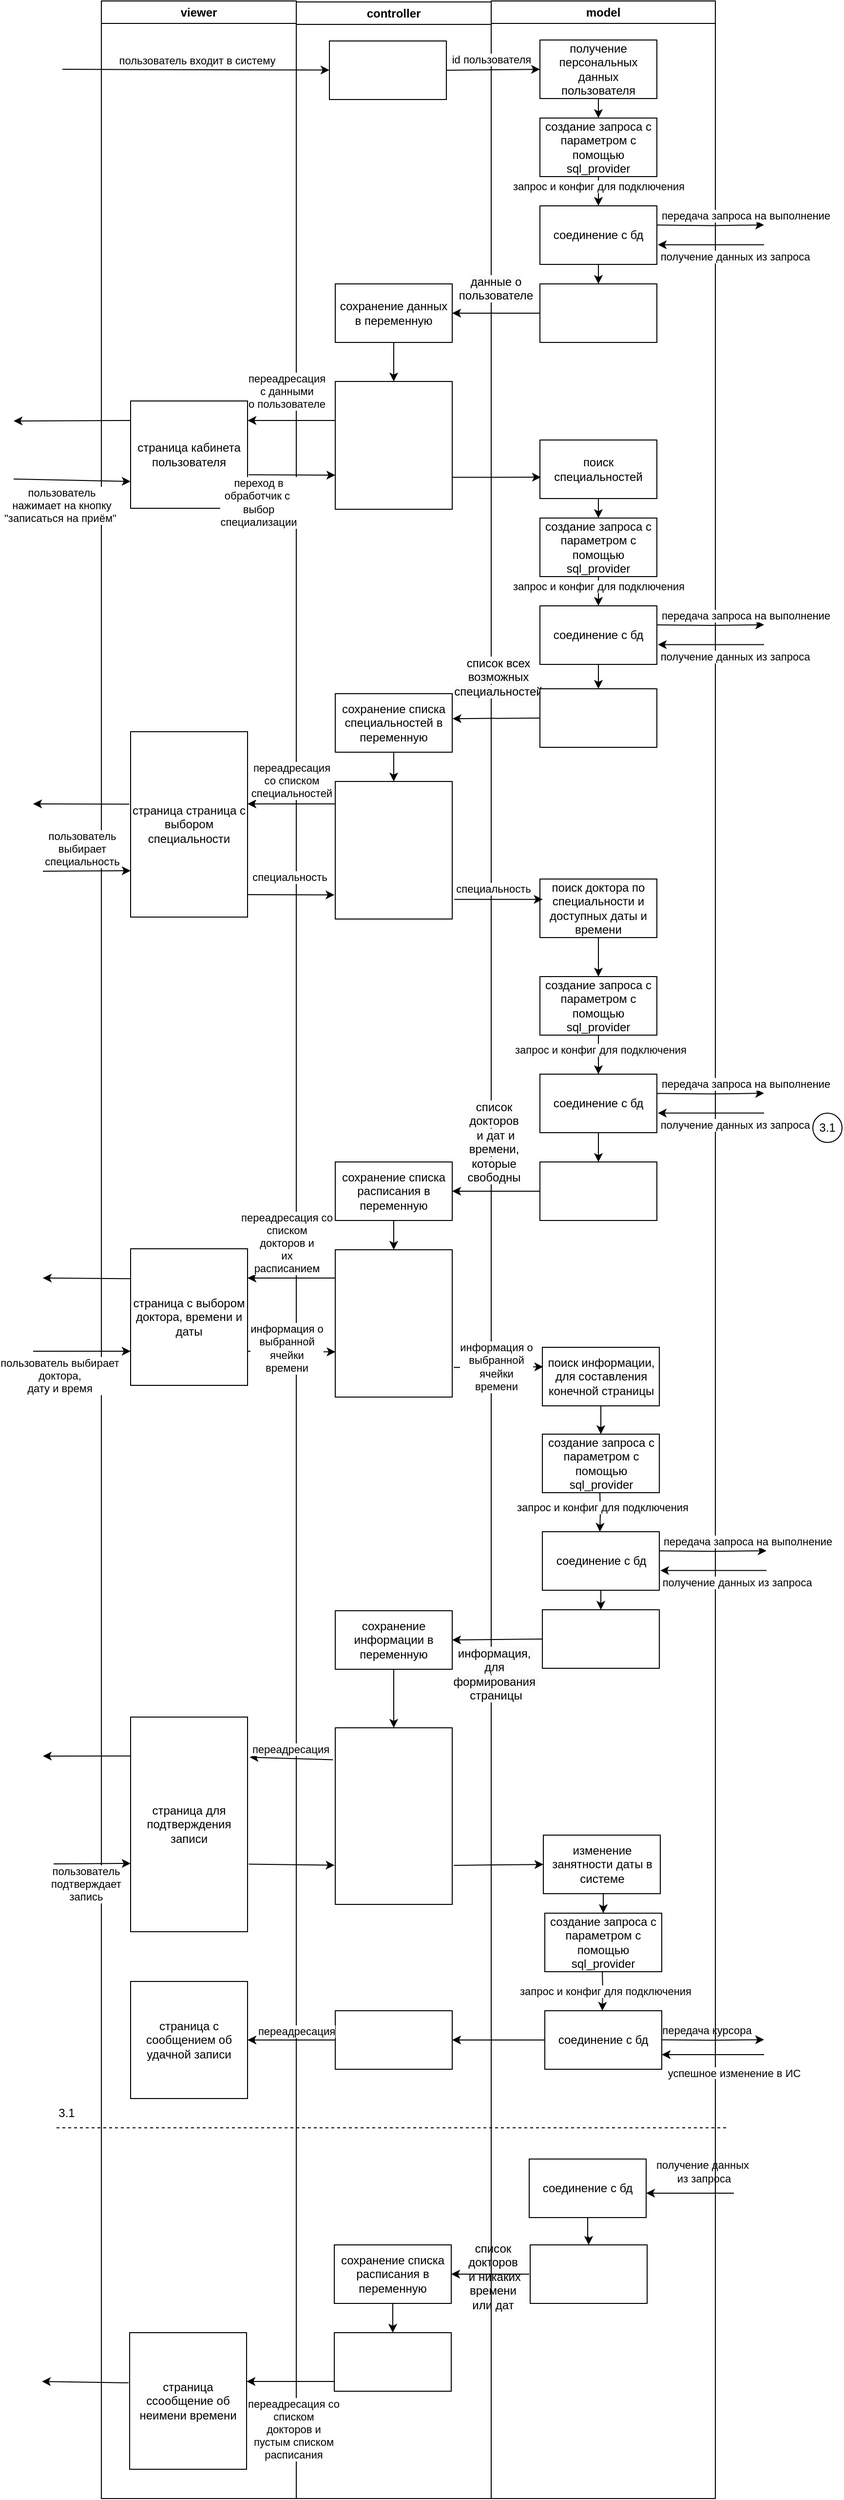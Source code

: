 <mxfile version="24.7.17">
  <diagram name="Страница — 1" id="RO7d_6ZZX7FF17mnKNHR">
    <mxGraphModel dx="2150" dy="1035" grid="1" gridSize="10" guides="1" tooltips="1" connect="1" arrows="1" fold="1" page="1" pageScale="1" pageWidth="827" pageHeight="1169" math="0" shadow="0">
      <root>
        <mxCell id="0" />
        <mxCell id="1" parent="0" />
        <mxCell id="v4R56gEZ0l0kGXcazd9q-1" value="viewer" style="swimlane;whiteSpace=wrap;html=1;" parent="1" vertex="1">
          <mxGeometry x="120" y="60" width="200" height="2560" as="geometry" />
        </mxCell>
        <mxCell id="AVVicG0hp_9892uMHadr-11" value="страница кабинета пользователя" style="rounded=0;whiteSpace=wrap;html=1;" parent="v4R56gEZ0l0kGXcazd9q-1" vertex="1">
          <mxGeometry x="30" y="410" width="120" height="110" as="geometry" />
        </mxCell>
        <mxCell id="AVVicG0hp_9892uMHadr-14" value="" style="endArrow=classic;html=1;rounded=0;exitX=0;exitY=0.25;exitDx=0;exitDy=0;" parent="v4R56gEZ0l0kGXcazd9q-1" edge="1">
          <mxGeometry width="50" height="50" relative="1" as="geometry">
            <mxPoint x="30" y="430" as="sourcePoint" />
            <mxPoint x="-90" y="430.5" as="targetPoint" />
          </mxGeometry>
        </mxCell>
        <mxCell id="AVVicG0hp_9892uMHadr-15" value="" style="endArrow=classic;html=1;rounded=0;entryX=0;entryY=0.75;entryDx=0;entryDy=0;" parent="v4R56gEZ0l0kGXcazd9q-1" target="AVVicG0hp_9892uMHadr-11" edge="1">
          <mxGeometry width="50" height="50" relative="1" as="geometry">
            <mxPoint x="-90" y="490" as="sourcePoint" />
            <mxPoint x="310" y="380" as="targetPoint" />
          </mxGeometry>
        </mxCell>
        <mxCell id="AVVicG0hp_9892uMHadr-16" value="пользователь &lt;br&gt;нажимает на кнопку &lt;br&gt;&quot;записаться на приём&quot;&amp;nbsp;" style="edgeLabel;html=1;align=center;verticalAlign=middle;resizable=0;points=[];" parent="AVVicG0hp_9892uMHadr-15" vertex="1" connectable="0">
          <mxGeometry x="0.222" y="-2" relative="1" as="geometry">
            <mxPoint x="-25" y="23" as="offset" />
          </mxGeometry>
        </mxCell>
        <mxCell id="j_ujcyk-bJkYESmtgM9s-55" value="страница с сообщением об удачной записи" style="whiteSpace=wrap;html=1;aspect=fixed;" parent="v4R56gEZ0l0kGXcazd9q-1" vertex="1">
          <mxGeometry x="30" y="2030" width="120" height="120" as="geometry" />
        </mxCell>
        <mxCell id="j_ujcyk-bJkYESmtgM9s-52" value="" style="endArrow=classic;html=1;rounded=0;entryX=1;entryY=0.75;entryDx=0;entryDy=0;" parent="v4R56gEZ0l0kGXcazd9q-1" target="j_ujcyk-bJkYESmtgM9s-45" edge="1">
          <mxGeometry width="50" height="50" relative="1" as="geometry">
            <mxPoint x="680" y="2105" as="sourcePoint" />
            <mxPoint x="369" y="2140" as="targetPoint" />
          </mxGeometry>
        </mxCell>
        <mxCell id="j_ujcyk-bJkYESmtgM9s-58" value="" style="endArrow=none;dashed=1;html=1;rounded=0;" parent="v4R56gEZ0l0kGXcazd9q-1" edge="1">
          <mxGeometry width="50" height="50" relative="1" as="geometry">
            <mxPoint x="-46" y="2180" as="sourcePoint" />
            <mxPoint x="644" y="2180" as="targetPoint" />
          </mxGeometry>
        </mxCell>
        <mxCell id="j_ujcyk-bJkYESmtgM9s-59" value="3.1" style="text;html=1;align=center;verticalAlign=middle;resizable=0;points=[];autosize=1;strokeColor=none;fillColor=none;" parent="v4R56gEZ0l0kGXcazd9q-1" vertex="1">
          <mxGeometry x="-56" y="2150" width="40" height="30" as="geometry" />
        </mxCell>
        <mxCell id="j_ujcyk-bJkYESmtgM9s-46" style="edgeStyle=orthogonalEdgeStyle;rounded=0;orthogonalLoop=1;jettySize=auto;html=1;exitX=1;exitY=0.5;exitDx=0;exitDy=0;" parent="v4R56gEZ0l0kGXcazd9q-1" edge="1">
          <mxGeometry relative="1" as="geometry">
            <mxPoint x="680" y="2089.655" as="targetPoint" />
            <mxPoint x="570" y="2089.75" as="sourcePoint" />
          </mxGeometry>
        </mxCell>
        <mxCell id="j_ujcyk-bJkYESmtgM9s-47" value="передача курсора" style="edgeLabel;html=1;align=center;verticalAlign=middle;resizable=0;points=[];" parent="j_ujcyk-bJkYESmtgM9s-46" vertex="1" connectable="0">
          <mxGeometry x="0.209" relative="1" as="geometry">
            <mxPoint x="-16" y="-10" as="offset" />
          </mxGeometry>
        </mxCell>
        <mxCell id="v4R56gEZ0l0kGXcazd9q-2" value="controller" style="swimlane;whiteSpace=wrap;html=1;" parent="1" vertex="1">
          <mxGeometry x="320" y="61" width="200" height="2559" as="geometry" />
        </mxCell>
        <mxCell id="j_ujcyk-bJkYESmtgM9s-3" value="сохранение данных в переменную" style="rounded=0;whiteSpace=wrap;html=1;" parent="v4R56gEZ0l0kGXcazd9q-2" vertex="1">
          <mxGeometry x="40" y="289" width="120" height="60" as="geometry" />
        </mxCell>
        <mxCell id="j_ujcyk-bJkYESmtgM9s-7" value="" style="rounded=0;whiteSpace=wrap;html=1;" parent="v4R56gEZ0l0kGXcazd9q-2" vertex="1">
          <mxGeometry x="40" y="389" width="120" height="131" as="geometry" />
        </mxCell>
        <mxCell id="j_ujcyk-bJkYESmtgM9s-8" value="" style="endArrow=classic;html=1;rounded=0;exitX=0.5;exitY=1;exitDx=0;exitDy=0;entryX=0.5;entryY=0;entryDx=0;entryDy=0;" parent="v4R56gEZ0l0kGXcazd9q-2" source="j_ujcyk-bJkYESmtgM9s-3" target="j_ujcyk-bJkYESmtgM9s-7" edge="1">
          <mxGeometry width="50" height="50" relative="1" as="geometry">
            <mxPoint x="60" y="390" as="sourcePoint" />
            <mxPoint x="110" y="340" as="targetPoint" />
          </mxGeometry>
        </mxCell>
        <mxCell id="AVVicG0hp_9892uMHadr-12" value="" style="endArrow=classic;html=1;rounded=0;entryX=1;entryY=0.158;entryDx=0;entryDy=0;entryPerimeter=0;" parent="v4R56gEZ0l0kGXcazd9q-2" edge="1">
          <mxGeometry width="50" height="50" relative="1" as="geometry">
            <mxPoint x="40" y="429" as="sourcePoint" />
            <mxPoint x="-50" y="429.02" as="targetPoint" />
          </mxGeometry>
        </mxCell>
        <mxCell id="AVVicG0hp_9892uMHadr-13" value="переадресация&lt;br&gt;с данными &lt;br&gt;о пользователе" style="edgeLabel;html=1;align=center;verticalAlign=middle;resizable=0;points=[];" parent="AVVicG0hp_9892uMHadr-12" vertex="1" connectable="0">
          <mxGeometry x="-0.306" y="1" relative="1" as="geometry">
            <mxPoint x="-19" y="-31" as="offset" />
          </mxGeometry>
        </mxCell>
        <mxCell id="j_ujcyk-bJkYESmtgM9s-36" value="" style="endArrow=classic;html=1;rounded=0;entryX=0.015;entryY=0.316;entryDx=0;entryDy=0;entryPerimeter=0;" parent="v4R56gEZ0l0kGXcazd9q-2" target="AVVicG0hp_9892uMHadr-56" edge="1">
          <mxGeometry width="50" height="50" relative="1" as="geometry">
            <mxPoint x="350" y="1479" as="sourcePoint" />
            <mxPoint x="210" y="1130" as="targetPoint" />
          </mxGeometry>
        </mxCell>
        <mxCell id="iH0Iw84YJGZlvLgJqFwu-1" value="" style="rounded=0;whiteSpace=wrap;html=1;" vertex="1" parent="v4R56gEZ0l0kGXcazd9q-2">
          <mxGeometry x="34" y="40" width="120" height="60" as="geometry" />
        </mxCell>
        <mxCell id="AVVicG0hp_9892uMHadr-29" value="" style="endArrow=classic;html=1;rounded=0;entryX=1;entryY=0.158;entryDx=0;entryDy=0;entryPerimeter=0;" parent="v4R56gEZ0l0kGXcazd9q-2" edge="1">
          <mxGeometry width="50" height="50" relative="1" as="geometry">
            <mxPoint x="60" y="822" as="sourcePoint" />
            <mxPoint x="-50" y="822" as="targetPoint" />
          </mxGeometry>
        </mxCell>
        <mxCell id="AVVicG0hp_9892uMHadr-30" value="переадресация &lt;br&gt;со списком &lt;br&gt;специальностей" style="edgeLabel;html=1;align=center;verticalAlign=middle;resizable=0;points=[];" parent="AVVicG0hp_9892uMHadr-29" vertex="1" connectable="0">
          <mxGeometry x="-0.306" y="1" relative="1" as="geometry">
            <mxPoint x="-27" y="-25" as="offset" />
          </mxGeometry>
        </mxCell>
        <mxCell id="AVVicG0hp_9892uMHadr-28" value="страница страница с выбором специальности" style="rounded=0;whiteSpace=wrap;html=1;" parent="v4R56gEZ0l0kGXcazd9q-2" vertex="1">
          <mxGeometry x="-170" y="748" width="120" height="190" as="geometry" />
        </mxCell>
        <mxCell id="AVVicG0hp_9892uMHadr-31" value="" style="endArrow=classic;html=1;rounded=0;exitX=-0.011;exitY=0.391;exitDx=0;exitDy=0;exitPerimeter=0;" parent="v4R56gEZ0l0kGXcazd9q-2" source="AVVicG0hp_9892uMHadr-28" edge="1">
          <mxGeometry width="50" height="50" relative="1" as="geometry">
            <mxPoint x="80" y="908" as="sourcePoint" />
            <mxPoint x="-270" y="822" as="targetPoint" />
          </mxGeometry>
        </mxCell>
        <mxCell id="AVVicG0hp_9892uMHadr-32" value="" style="endArrow=classic;html=1;rounded=0;entryX=0;entryY=0.75;entryDx=0;entryDy=0;" parent="v4R56gEZ0l0kGXcazd9q-2" target="AVVicG0hp_9892uMHadr-28" edge="1">
          <mxGeometry width="50" height="50" relative="1" as="geometry">
            <mxPoint x="-260" y="891" as="sourcePoint" />
            <mxPoint x="130" y="858" as="targetPoint" />
          </mxGeometry>
        </mxCell>
        <mxCell id="AVVicG0hp_9892uMHadr-33" value="пользователь &lt;br&gt;выбирает &lt;br&gt;специальность" style="edgeLabel;html=1;align=center;verticalAlign=middle;resizable=0;points=[];" parent="AVVicG0hp_9892uMHadr-32" vertex="1" connectable="0">
          <mxGeometry x="0.108" relative="1" as="geometry">
            <mxPoint x="-10" y="-23" as="offset" />
          </mxGeometry>
        </mxCell>
        <mxCell id="AVVicG0hp_9892uMHadr-34" value="" style="endArrow=classic;html=1;rounded=0;entryX=-0.007;entryY=0.825;entryDx=0;entryDy=0;entryPerimeter=0;" parent="v4R56gEZ0l0kGXcazd9q-2" target="j_ujcyk-bJkYESmtgM9s-15" edge="1">
          <mxGeometry width="50" height="50" relative="1" as="geometry">
            <mxPoint x="-50" y="915" as="sourcePoint" />
            <mxPoint x="30" y="915" as="targetPoint" />
          </mxGeometry>
        </mxCell>
        <mxCell id="AVVicG0hp_9892uMHadr-46" value="специальность" style="edgeLabel;html=1;align=center;verticalAlign=middle;resizable=0;points=[];" parent="AVVicG0hp_9892uMHadr-34" vertex="1" connectable="0">
          <mxGeometry x="-0.304" y="1" relative="1" as="geometry">
            <mxPoint x="12" y="-17" as="offset" />
          </mxGeometry>
        </mxCell>
        <mxCell id="j_ujcyk-bJkYESmtgM9s-12" value="сохранение списка специальностей в переменную" style="rounded=0;whiteSpace=wrap;html=1;" parent="v4R56gEZ0l0kGXcazd9q-2" vertex="1">
          <mxGeometry x="40" y="709" width="120" height="60" as="geometry" />
        </mxCell>
        <mxCell id="j_ujcyk-bJkYESmtgM9s-15" value="" style="rounded=0;whiteSpace=wrap;html=1;" parent="v4R56gEZ0l0kGXcazd9q-2" vertex="1">
          <mxGeometry x="40" y="799" width="120" height="141" as="geometry" />
        </mxCell>
        <mxCell id="j_ujcyk-bJkYESmtgM9s-16" value="" style="endArrow=classic;html=1;rounded=0;exitX=0.5;exitY=1;exitDx=0;exitDy=0;entryX=0.5;entryY=0;entryDx=0;entryDy=0;" parent="v4R56gEZ0l0kGXcazd9q-2" source="j_ujcyk-bJkYESmtgM9s-12" target="j_ujcyk-bJkYESmtgM9s-15" edge="1">
          <mxGeometry width="50" height="50" relative="1" as="geometry">
            <mxPoint x="-40" y="869" as="sourcePoint" />
            <mxPoint x="10" y="819" as="targetPoint" />
          </mxGeometry>
        </mxCell>
        <mxCell id="AVVicG0hp_9892uMHadr-48" value="" style="endArrow=classic;html=1;rounded=0;" parent="v4R56gEZ0l0kGXcazd9q-2" edge="1">
          <mxGeometry width="50" height="50" relative="1" as="geometry">
            <mxPoint x="40" y="1308" as="sourcePoint" />
            <mxPoint x="-50" y="1308" as="targetPoint" />
          </mxGeometry>
        </mxCell>
        <mxCell id="AVVicG0hp_9892uMHadr-50" value="переадресация со &lt;br&gt;списком &lt;br&gt;докторов и &lt;br&gt;их &lt;br&gt;расписанием" style="edgeLabel;html=1;align=center;verticalAlign=middle;resizable=0;points=[];" parent="AVVicG0hp_9892uMHadr-48" vertex="1" connectable="0">
          <mxGeometry x="-0.419" y="2" relative="1" as="geometry">
            <mxPoint x="-24" y="-38" as="offset" />
          </mxGeometry>
        </mxCell>
        <mxCell id="AVVicG0hp_9892uMHadr-47" value="страница с выбором доктора, времени и даты" style="rounded=0;whiteSpace=wrap;html=1;" parent="v4R56gEZ0l0kGXcazd9q-2" vertex="1">
          <mxGeometry x="-170" y="1278" width="120" height="140" as="geometry" />
        </mxCell>
        <mxCell id="AVVicG0hp_9892uMHadr-49" value="" style="endArrow=classic;html=1;rounded=0;exitX=-0.003;exitY=0.219;exitDx=0;exitDy=0;exitPerimeter=0;" parent="v4R56gEZ0l0kGXcazd9q-2" source="AVVicG0hp_9892uMHadr-47" edge="1">
          <mxGeometry width="50" height="50" relative="1" as="geometry">
            <mxPoint x="80" y="1318" as="sourcePoint" />
            <mxPoint x="-260" y="1308" as="targetPoint" />
          </mxGeometry>
        </mxCell>
        <mxCell id="AVVicG0hp_9892uMHadr-51" value="" style="endArrow=classic;html=1;rounded=0;entryX=0;entryY=0.75;entryDx=0;entryDy=0;" parent="v4R56gEZ0l0kGXcazd9q-2" target="AVVicG0hp_9892uMHadr-47" edge="1">
          <mxGeometry width="50" height="50" relative="1" as="geometry">
            <mxPoint x="-270" y="1383" as="sourcePoint" />
            <mxPoint x="130" y="1268" as="targetPoint" />
          </mxGeometry>
        </mxCell>
        <mxCell id="AVVicG0hp_9892uMHadr-52" value="пользователь выбирает &lt;br&gt;доктора, &lt;br&gt;дату и время" style="edgeLabel;html=1;align=center;verticalAlign=middle;resizable=0;points=[];" parent="AVVicG0hp_9892uMHadr-51" vertex="1" connectable="0">
          <mxGeometry x="0.337" y="-2" relative="1" as="geometry">
            <mxPoint x="-40" y="23" as="offset" />
          </mxGeometry>
        </mxCell>
        <mxCell id="j_ujcyk-bJkYESmtgM9s-31" style="edgeStyle=orthogonalEdgeStyle;rounded=0;orthogonalLoop=1;jettySize=auto;html=1;exitX=0.5;exitY=1;exitDx=0;exitDy=0;entryX=0.5;entryY=0;entryDx=0;entryDy=0;" parent="v4R56gEZ0l0kGXcazd9q-2" source="j_ujcyk-bJkYESmtgM9s-26" target="j_ujcyk-bJkYESmtgM9s-30" edge="1">
          <mxGeometry relative="1" as="geometry" />
        </mxCell>
        <mxCell id="j_ujcyk-bJkYESmtgM9s-26" value="сохранение списка расписания в переменную" style="rounded=0;whiteSpace=wrap;html=1;" parent="v4R56gEZ0l0kGXcazd9q-2" vertex="1">
          <mxGeometry x="40" y="1189" width="120" height="60" as="geometry" />
        </mxCell>
        <mxCell id="j_ujcyk-bJkYESmtgM9s-30" value="" style="rounded=0;whiteSpace=wrap;html=1;" parent="v4R56gEZ0l0kGXcazd9q-2" vertex="1">
          <mxGeometry x="40" y="1279" width="120" height="151" as="geometry" />
        </mxCell>
        <mxCell id="iH0Iw84YJGZlvLgJqFwu-25" value="" style="endArrow=classic;html=1;rounded=0;exitX=1;exitY=0.75;exitDx=0;exitDy=0;entryX=0.002;entryY=0.693;entryDx=0;entryDy=0;entryPerimeter=0;" edge="1" parent="v4R56gEZ0l0kGXcazd9q-2" source="AVVicG0hp_9892uMHadr-47" target="j_ujcyk-bJkYESmtgM9s-30">
          <mxGeometry width="50" height="50" relative="1" as="geometry">
            <mxPoint x="180" y="1469" as="sourcePoint" />
            <mxPoint x="230" y="1419" as="targetPoint" />
          </mxGeometry>
        </mxCell>
        <mxCell id="AVVicG0hp_9892uMHadr-64" value="страница для подтверждения записи" style="rounded=0;whiteSpace=wrap;html=1;" parent="v4R56gEZ0l0kGXcazd9q-2" vertex="1">
          <mxGeometry x="-170" y="1758" width="120" height="220" as="geometry" />
        </mxCell>
        <mxCell id="AVVicG0hp_9892uMHadr-68" value="" style="endArrow=classic;html=1;rounded=0;" parent="v4R56gEZ0l0kGXcazd9q-2" edge="1">
          <mxGeometry width="50" height="50" relative="1" as="geometry">
            <mxPoint x="-249.04" y="1908.48" as="sourcePoint" />
            <mxPoint x="-170" y="1908" as="targetPoint" />
          </mxGeometry>
        </mxCell>
        <mxCell id="AVVicG0hp_9892uMHadr-69" value="пользователь &lt;br&gt;подтверждает&lt;br&gt;запись" style="edgeLabel;html=1;align=center;verticalAlign=middle;resizable=0;points=[];" parent="AVVicG0hp_9892uMHadr-68" vertex="1" connectable="0">
          <mxGeometry x="0.306" y="-1" relative="1" as="geometry">
            <mxPoint x="-19" y="20" as="offset" />
          </mxGeometry>
        </mxCell>
        <mxCell id="j_ujcyk-bJkYESmtgM9s-41" value="" style="rounded=0;whiteSpace=wrap;html=1;" parent="v4R56gEZ0l0kGXcazd9q-2" vertex="1">
          <mxGeometry x="40" y="1769" width="120" height="181" as="geometry" />
        </mxCell>
        <mxCell id="j_ujcyk-bJkYESmtgM9s-42" value="" style="endArrow=classic;html=1;rounded=0;exitX=0.5;exitY=1;exitDx=0;exitDy=0;entryX=0.5;entryY=0;entryDx=0;entryDy=0;" parent="v4R56gEZ0l0kGXcazd9q-2" source="j_ujcyk-bJkYESmtgM9s-39" target="j_ujcyk-bJkYESmtgM9s-41" edge="1">
          <mxGeometry width="50" height="50" relative="1" as="geometry">
            <mxPoint x="120" y="1769" as="sourcePoint" />
            <mxPoint x="170" y="1719" as="targetPoint" />
          </mxGeometry>
        </mxCell>
        <mxCell id="AVVicG0hp_9892uMHadr-65" value="" style="endArrow=classic;html=1;rounded=0;entryX=1.018;entryY=0.187;entryDx=0;entryDy=0;exitX=-0.019;exitY=0.181;exitDx=0;exitDy=0;entryPerimeter=0;exitPerimeter=0;" parent="v4R56gEZ0l0kGXcazd9q-2" source="j_ujcyk-bJkYESmtgM9s-41" target="AVVicG0hp_9892uMHadr-64" edge="1">
          <mxGeometry width="50" height="50" relative="1" as="geometry">
            <mxPoint x="40" y="1888" as="sourcePoint" />
            <mxPoint x="150" y="1718" as="targetPoint" />
          </mxGeometry>
        </mxCell>
        <mxCell id="AVVicG0hp_9892uMHadr-67" value="переадресация" style="edgeLabel;html=1;align=center;verticalAlign=middle;resizable=0;points=[];" parent="AVVicG0hp_9892uMHadr-65" vertex="1" connectable="0">
          <mxGeometry x="-0.175" y="1" relative="1" as="geometry">
            <mxPoint x="-8" y="-11" as="offset" />
          </mxGeometry>
        </mxCell>
        <mxCell id="AVVicG0hp_9892uMHadr-66" value="" style="endArrow=classic;html=1;rounded=0;exitX=-0.004;exitY=0.181;exitDx=0;exitDy=0;exitPerimeter=0;" parent="v4R56gEZ0l0kGXcazd9q-2" source="AVVicG0hp_9892uMHadr-64" edge="1">
          <mxGeometry width="50" height="50" relative="1" as="geometry">
            <mxPoint x="100" y="1878" as="sourcePoint" />
            <mxPoint x="-260" y="1798" as="targetPoint" />
          </mxGeometry>
        </mxCell>
        <mxCell id="j_ujcyk-bJkYESmtgM9s-39" value="сохранение информации в переменную" style="rounded=0;whiteSpace=wrap;html=1;" parent="v4R56gEZ0l0kGXcazd9q-2" vertex="1">
          <mxGeometry x="40" y="1649" width="120" height="60" as="geometry" />
        </mxCell>
        <mxCell id="AVVicG0hp_9892uMHadr-70" value="" style="endArrow=classic;html=1;rounded=0;exitX=1.01;exitY=0.685;exitDx=0;exitDy=0;exitPerimeter=0;entryX=-0.006;entryY=0.778;entryDx=0;entryDy=0;entryPerimeter=0;" parent="v4R56gEZ0l0kGXcazd9q-2" source="AVVicG0hp_9892uMHadr-64" target="j_ujcyk-bJkYESmtgM9s-41" edge="1">
          <mxGeometry width="50" height="50" relative="1" as="geometry">
            <mxPoint x="-41.56" y="1908.68" as="sourcePoint" />
            <mxPoint x="30" y="1909" as="targetPoint" />
          </mxGeometry>
        </mxCell>
        <mxCell id="j_ujcyk-bJkYESmtgM9s-53" value="" style="rounded=0;whiteSpace=wrap;html=1;" parent="v4R56gEZ0l0kGXcazd9q-2" vertex="1">
          <mxGeometry x="40" y="2059" width="120" height="60" as="geometry" />
        </mxCell>
        <mxCell id="j_ujcyk-bJkYESmtgM9s-62" value="" style="endArrow=classic;html=1;rounded=0;" parent="v4R56gEZ0l0kGXcazd9q-2" edge="1">
          <mxGeometry width="50" height="50" relative="1" as="geometry">
            <mxPoint x="39" y="2439" as="sourcePoint" />
            <mxPoint x="-51" y="2439" as="targetPoint" />
          </mxGeometry>
        </mxCell>
        <mxCell id="j_ujcyk-bJkYESmtgM9s-63" value="переадресация со &lt;br&gt;списком &lt;br&gt;докторов и&lt;br&gt;пустым списком&lt;br&gt;расписания" style="edgeLabel;html=1;align=center;verticalAlign=middle;resizable=0;points=[];" parent="j_ujcyk-bJkYESmtgM9s-62" vertex="1" connectable="0">
          <mxGeometry x="-0.419" y="2" relative="1" as="geometry">
            <mxPoint x="-16" y="47" as="offset" />
          </mxGeometry>
        </mxCell>
        <mxCell id="j_ujcyk-bJkYESmtgM9s-71" value="&lt;span style=&quot;color: rgb(0, 0, 0); font-family: Helvetica; font-size: 12px; font-style: normal; font-variant-ligatures: normal; font-variant-caps: normal; font-weight: 400; letter-spacing: normal; orphans: 2; text-indent: 0px; text-transform: none; widows: 2; word-spacing: 0px; -webkit-text-stroke-width: 0px; white-space: normal; background-color: rgb(251, 251, 251); text-decoration-thickness: initial; text-decoration-style: initial; text-decoration-color: initial; float: none; display: inline !important;&quot;&gt;список &lt;br&gt;докторов&lt;br&gt;&amp;nbsp;и никаких времени &lt;br&gt;или дат&lt;/span&gt;" style="text;whiteSpace=wrap;html=1;align=center;" parent="v4R56gEZ0l0kGXcazd9q-2" vertex="1">
          <mxGeometry x="151.5" y="2289" width="100" height="40" as="geometry" />
        </mxCell>
        <mxCell id="j_ujcyk-bJkYESmtgM9s-65" style="edgeStyle=orthogonalEdgeStyle;rounded=0;orthogonalLoop=1;jettySize=auto;html=1;exitX=0.5;exitY=1;exitDx=0;exitDy=0;entryX=0.5;entryY=0;entryDx=0;entryDy=0;" parent="v4R56gEZ0l0kGXcazd9q-2" source="j_ujcyk-bJkYESmtgM9s-66" target="j_ujcyk-bJkYESmtgM9s-67" edge="1">
          <mxGeometry relative="1" as="geometry" />
        </mxCell>
        <mxCell id="j_ujcyk-bJkYESmtgM9s-66" value="сохранение списка расписания в переменную" style="rounded=0;whiteSpace=wrap;html=1;" parent="v4R56gEZ0l0kGXcazd9q-2" vertex="1">
          <mxGeometry x="39" y="2299" width="120" height="60" as="geometry" />
        </mxCell>
        <mxCell id="j_ujcyk-bJkYESmtgM9s-67" value="" style="rounded=0;whiteSpace=wrap;html=1;" parent="v4R56gEZ0l0kGXcazd9q-2" vertex="1">
          <mxGeometry x="39" y="2389" width="120" height="60" as="geometry" />
        </mxCell>
        <mxCell id="j_ujcyk-bJkYESmtgM9s-68" value="соединение с бд" style="rounded=0;whiteSpace=wrap;html=1;" parent="v4R56gEZ0l0kGXcazd9q-2" vertex="1">
          <mxGeometry x="239" y="2211" width="120" height="60" as="geometry" />
        </mxCell>
        <mxCell id="j_ujcyk-bJkYESmtgM9s-69" value="" style="endArrow=classic;html=1;rounded=0;" parent="v4R56gEZ0l0kGXcazd9q-2" edge="1">
          <mxGeometry width="50" height="50" relative="1" as="geometry">
            <mxPoint x="449" y="2246" as="sourcePoint" />
            <mxPoint x="359" y="2246" as="targetPoint" />
          </mxGeometry>
        </mxCell>
        <mxCell id="j_ujcyk-bJkYESmtgM9s-70" value="получение данных&amp;nbsp;&lt;br&gt;из запроса" style="edgeLabel;html=1;align=center;verticalAlign=middle;resizable=0;points=[];" parent="v4R56gEZ0l0kGXcazd9q-2" vertex="1" connectable="0">
          <mxGeometry x="424" y="2226" as="geometry">
            <mxPoint x="-6" y="-2" as="offset" />
          </mxGeometry>
        </mxCell>
        <mxCell id="j_ujcyk-bJkYESmtgM9s-72" value="" style="endArrow=classic;html=1;rounded=0;entryX=1;entryY=0.5;entryDx=0;entryDy=0;" parent="v4R56gEZ0l0kGXcazd9q-2" target="j_ujcyk-bJkYESmtgM9s-66" edge="1">
          <mxGeometry width="50" height="50" relative="1" as="geometry">
            <mxPoint x="239.0" y="2329" as="sourcePoint" />
            <mxPoint x="169" y="2333" as="targetPoint" />
          </mxGeometry>
        </mxCell>
        <mxCell id="j_ujcyk-bJkYESmtgM9s-75" value="" style="endArrow=classic;html=1;rounded=0;exitX=-0.009;exitY=0.367;exitDx=0;exitDy=0;exitPerimeter=0;" parent="v4R56gEZ0l0kGXcazd9q-2" source="j_ujcyk-bJkYESmtgM9s-64" edge="1">
          <mxGeometry width="50" height="50" relative="1" as="geometry">
            <mxPoint x="-21" y="2409" as="sourcePoint" />
            <mxPoint x="-261" y="2439" as="targetPoint" />
          </mxGeometry>
        </mxCell>
        <mxCell id="j_ujcyk-bJkYESmtgM9s-64" value="страница ссообщение об неимени времени" style="rounded=0;whiteSpace=wrap;html=1;" parent="v4R56gEZ0l0kGXcazd9q-2" vertex="1">
          <mxGeometry x="-171" y="2389" width="120" height="140" as="geometry" />
        </mxCell>
        <mxCell id="v4R56gEZ0l0kGXcazd9q-3" value="model" style="swimlane;whiteSpace=wrap;html=1;" parent="1" vertex="1">
          <mxGeometry x="520" y="60" width="230" height="2560" as="geometry" />
        </mxCell>
        <mxCell id="AVVicG0hp_9892uMHadr-27" value="" style="endArrow=classic;html=1;rounded=0;exitX=0.5;exitY=1;exitDx=0;exitDy=0;entryX=0.5;entryY=0;entryDx=0;entryDy=0;" parent="v4R56gEZ0l0kGXcazd9q-3" source="AVVicG0hp_9892uMHadr-18" target="AVVicG0hp_9892uMHadr-20" edge="1">
          <mxGeometry width="50" height="50" relative="1" as="geometry">
            <mxPoint x="-90" y="710" as="sourcePoint" />
            <mxPoint x="20" y="540" as="targetPoint" />
          </mxGeometry>
        </mxCell>
        <mxCell id="AVVicG0hp_9892uMHadr-18" value="поиск специальностей" style="rounded=0;whiteSpace=wrap;html=1;" parent="v4R56gEZ0l0kGXcazd9q-3" vertex="1">
          <mxGeometry x="50" y="450" width="120" height="60" as="geometry" />
        </mxCell>
        <mxCell id="j_ujcyk-bJkYESmtgM9s-11" value="&lt;span style=&quot;color: rgb(0, 0, 0); font-family: Helvetica; font-size: 12px; font-style: normal; font-variant-ligatures: normal; font-variant-caps: normal; font-weight: 400; letter-spacing: normal; orphans: 2; text-indent: 0px; text-transform: none; widows: 2; word-spacing: 0px; -webkit-text-stroke-width: 0px; white-space: normal; background-color: rgb(251, 251, 251); text-decoration-thickness: initial; text-decoration-style: initial; text-decoration-color: initial; float: none; display: inline !important;&quot;&gt;список всех &lt;br&gt;возможных &lt;br&gt;специальностей&lt;/span&gt;" style="text;whiteSpace=wrap;html=1;align=center;" parent="v4R56gEZ0l0kGXcazd9q-3" vertex="1">
          <mxGeometry x="-10" y="665" width="35" height="40" as="geometry" />
        </mxCell>
        <mxCell id="AVVicG0hp_9892uMHadr-1" style="edgeStyle=orthogonalEdgeStyle;rounded=0;orthogonalLoop=1;jettySize=auto;html=1;exitX=0.5;exitY=1;exitDx=0;exitDy=0;" parent="v4R56gEZ0l0kGXcazd9q-3" source="AVVicG0hp_9892uMHadr-2" target="AVVicG0hp_9892uMHadr-5" edge="1">
          <mxGeometry relative="1" as="geometry" />
        </mxCell>
        <mxCell id="j_ujcyk-bJkYESmtgM9s-19" value="запрос и конфиг для подключения" style="edgeLabel;html=1;align=center;verticalAlign=middle;resizable=0;points=[];" parent="v4R56gEZ0l0kGXcazd9q-3" vertex="1" connectable="0">
          <mxGeometry x="110" y="190.003" as="geometry" />
        </mxCell>
        <mxCell id="AVVicG0hp_9892uMHadr-2" value="создание запроса с параметром с помощью sql_provider" style="rounded=0;whiteSpace=wrap;html=1;" parent="v4R56gEZ0l0kGXcazd9q-3" vertex="1">
          <mxGeometry x="50" y="120" width="120" height="60" as="geometry" />
        </mxCell>
        <mxCell id="AVVicG0hp_9892uMHadr-5" value="соединение с бд" style="rounded=0;whiteSpace=wrap;html=1;" parent="v4R56gEZ0l0kGXcazd9q-3" vertex="1">
          <mxGeometry x="50" y="210" width="120" height="60" as="geometry" />
        </mxCell>
        <mxCell id="AVVicG0hp_9892uMHadr-7" value="" style="rounded=0;whiteSpace=wrap;html=1;" parent="v4R56gEZ0l0kGXcazd9q-3" vertex="1">
          <mxGeometry x="50" y="290" width="120" height="60" as="geometry" />
        </mxCell>
        <mxCell id="v4R56gEZ0l0kGXcazd9q-6" value="получение персональных данных пользователя" style="rounded=0;whiteSpace=wrap;html=1;" parent="v4R56gEZ0l0kGXcazd9q-3" vertex="1">
          <mxGeometry x="50" y="40" width="120" height="60" as="geometry" />
        </mxCell>
        <mxCell id="iH0Iw84YJGZlvLgJqFwu-2" value="" style="endArrow=classic;html=1;rounded=0;exitX=0.5;exitY=1;exitDx=0;exitDy=0;entryX=0.5;entryY=0;entryDx=0;entryDy=0;" edge="1" parent="v4R56gEZ0l0kGXcazd9q-3" source="v4R56gEZ0l0kGXcazd9q-6" target="AVVicG0hp_9892uMHadr-2">
          <mxGeometry width="50" height="50" relative="1" as="geometry">
            <mxPoint x="20" y="180" as="sourcePoint" />
            <mxPoint x="70" y="130" as="targetPoint" />
          </mxGeometry>
        </mxCell>
        <mxCell id="AVVicG0hp_9892uMHadr-24" value="" style="rounded=0;whiteSpace=wrap;html=1;" parent="v4R56gEZ0l0kGXcazd9q-3" vertex="1">
          <mxGeometry x="50" y="705" width="120" height="60" as="geometry" />
        </mxCell>
        <mxCell id="iH0Iw84YJGZlvLgJqFwu-12" style="edgeStyle=orthogonalEdgeStyle;rounded=0;orthogonalLoop=1;jettySize=auto;html=1;exitX=0.5;exitY=1;exitDx=0;exitDy=0;entryX=0.5;entryY=0;entryDx=0;entryDy=0;" edge="1" parent="v4R56gEZ0l0kGXcazd9q-3" source="AVVicG0hp_9892uMHadr-23" target="AVVicG0hp_9892uMHadr-24">
          <mxGeometry relative="1" as="geometry" />
        </mxCell>
        <mxCell id="AVVicG0hp_9892uMHadr-23" value="соединение с бд" style="rounded=0;whiteSpace=wrap;html=1;" parent="v4R56gEZ0l0kGXcazd9q-3" vertex="1">
          <mxGeometry x="50" y="620" width="120" height="60" as="geometry" />
        </mxCell>
        <mxCell id="j_ujcyk-bJkYESmtgM9s-6" style="edgeStyle=orthogonalEdgeStyle;rounded=0;orthogonalLoop=1;jettySize=auto;html=1;exitX=0.5;exitY=1;exitDx=0;exitDy=0;entryX=0.5;entryY=0;entryDx=0;entryDy=0;" parent="v4R56gEZ0l0kGXcazd9q-3" source="AVVicG0hp_9892uMHadr-20" target="AVVicG0hp_9892uMHadr-23" edge="1">
          <mxGeometry relative="1" as="geometry" />
        </mxCell>
        <mxCell id="AVVicG0hp_9892uMHadr-20" value="создание запроса с параметром с помощью sql_provider" style="rounded=0;whiteSpace=wrap;html=1;" parent="v4R56gEZ0l0kGXcazd9q-3" vertex="1">
          <mxGeometry x="50" y="530" width="120" height="60" as="geometry" />
        </mxCell>
        <mxCell id="j_ujcyk-bJkYESmtgM9s-20" value="запрос и конфиг для подключения" style="edgeLabel;html=1;align=center;verticalAlign=middle;resizable=0;points=[];" parent="v4R56gEZ0l0kGXcazd9q-3" vertex="1" connectable="0">
          <mxGeometry x="110" y="600.003" as="geometry" />
        </mxCell>
        <mxCell id="iH0Iw84YJGZlvLgJqFwu-3" style="edgeStyle=orthogonalEdgeStyle;rounded=0;orthogonalLoop=1;jettySize=auto;html=1;exitX=1;exitY=0.5;exitDx=0;exitDy=0;" edge="1" parent="v4R56gEZ0l0kGXcazd9q-3">
          <mxGeometry relative="1" as="geometry">
            <mxPoint x="280" y="229.565" as="targetPoint" />
            <mxPoint x="170" y="229.66" as="sourcePoint" />
          </mxGeometry>
        </mxCell>
        <mxCell id="iH0Iw84YJGZlvLgJqFwu-4" value="передача запроса на выполнение" style="edgeLabel;html=1;align=center;verticalAlign=middle;resizable=0;points=[];" vertex="1" connectable="0" parent="iH0Iw84YJGZlvLgJqFwu-3">
          <mxGeometry x="0.209" relative="1" as="geometry">
            <mxPoint x="24" y="-10" as="offset" />
          </mxGeometry>
        </mxCell>
        <mxCell id="iH0Iw84YJGZlvLgJqFwu-5" value="" style="endArrow=classic;html=1;rounded=0;entryX=1.011;entryY=0.828;entryDx=0;entryDy=0;entryPerimeter=0;" edge="1" parent="v4R56gEZ0l0kGXcazd9q-3">
          <mxGeometry width="50" height="50" relative="1" as="geometry">
            <mxPoint x="280" y="249.87" as="sourcePoint" />
            <mxPoint x="171" y="249.87" as="targetPoint" />
          </mxGeometry>
        </mxCell>
        <mxCell id="iH0Iw84YJGZlvLgJqFwu-6" value="получение данных из запроса" style="edgeLabel;html=1;align=center;verticalAlign=middle;resizable=0;points=[];" vertex="1" connectable="0" parent="iH0Iw84YJGZlvLgJqFwu-5">
          <mxGeometry x="-0.219" y="-3" relative="1" as="geometry">
            <mxPoint x="12" y="15" as="offset" />
          </mxGeometry>
        </mxCell>
        <mxCell id="iH0Iw84YJGZlvLgJqFwu-7" value="" style="endArrow=classic;html=1;rounded=0;exitX=0.5;exitY=1;exitDx=0;exitDy=0;entryX=0.5;entryY=0;entryDx=0;entryDy=0;" edge="1" parent="v4R56gEZ0l0kGXcazd9q-3" source="AVVicG0hp_9892uMHadr-5" target="AVVicG0hp_9892uMHadr-7">
          <mxGeometry width="50" height="50" relative="1" as="geometry">
            <mxPoint x="30" y="270" as="sourcePoint" />
            <mxPoint x="80" y="220" as="targetPoint" />
          </mxGeometry>
        </mxCell>
        <mxCell id="iH0Iw84YJGZlvLgJqFwu-8" style="edgeStyle=orthogonalEdgeStyle;rounded=0;orthogonalLoop=1;jettySize=auto;html=1;exitX=1;exitY=0.5;exitDx=0;exitDy=0;" edge="1" parent="v4R56gEZ0l0kGXcazd9q-3">
          <mxGeometry relative="1" as="geometry">
            <mxPoint x="280" y="639.435" as="targetPoint" />
            <mxPoint x="170" y="639.53" as="sourcePoint" />
          </mxGeometry>
        </mxCell>
        <mxCell id="iH0Iw84YJGZlvLgJqFwu-9" value="передача запроса на выполнение" style="edgeLabel;html=1;align=center;verticalAlign=middle;resizable=0;points=[];" vertex="1" connectable="0" parent="iH0Iw84YJGZlvLgJqFwu-8">
          <mxGeometry x="0.209" relative="1" as="geometry">
            <mxPoint x="24" y="-10" as="offset" />
          </mxGeometry>
        </mxCell>
        <mxCell id="iH0Iw84YJGZlvLgJqFwu-10" value="" style="endArrow=classic;html=1;rounded=0;entryX=1.011;entryY=0.828;entryDx=0;entryDy=0;entryPerimeter=0;" edge="1" parent="v4R56gEZ0l0kGXcazd9q-3">
          <mxGeometry width="50" height="50" relative="1" as="geometry">
            <mxPoint x="280" y="659.74" as="sourcePoint" />
            <mxPoint x="171" y="659.74" as="targetPoint" />
          </mxGeometry>
        </mxCell>
        <mxCell id="iH0Iw84YJGZlvLgJqFwu-11" value="получение данных из запроса" style="edgeLabel;html=1;align=center;verticalAlign=middle;resizable=0;points=[];" vertex="1" connectable="0" parent="iH0Iw84YJGZlvLgJqFwu-10">
          <mxGeometry x="-0.219" y="-3" relative="1" as="geometry">
            <mxPoint x="12" y="15" as="offset" />
          </mxGeometry>
        </mxCell>
        <mxCell id="iH0Iw84YJGZlvLgJqFwu-15" style="edgeStyle=orthogonalEdgeStyle;rounded=0;orthogonalLoop=1;jettySize=auto;html=1;exitX=0.5;exitY=1;exitDx=0;exitDy=0;entryX=0.5;entryY=0;entryDx=0;entryDy=0;" edge="1" parent="v4R56gEZ0l0kGXcazd9q-3" source="AVVicG0hp_9892uMHadr-35" target="AVVicG0hp_9892uMHadr-37">
          <mxGeometry relative="1" as="geometry" />
        </mxCell>
        <mxCell id="AVVicG0hp_9892uMHadr-35" value="поиск доктора по специальности и доступных даты и времени" style="rounded=0;whiteSpace=wrap;html=1;" parent="v4R56gEZ0l0kGXcazd9q-3" vertex="1">
          <mxGeometry x="50" y="900" width="120" height="60" as="geometry" />
        </mxCell>
        <mxCell id="j_ujcyk-bJkYESmtgM9s-21" style="edgeStyle=orthogonalEdgeStyle;rounded=0;orthogonalLoop=1;jettySize=auto;html=1;exitX=0.5;exitY=1;exitDx=0;exitDy=0;entryX=0.5;entryY=0;entryDx=0;entryDy=0;" parent="v4R56gEZ0l0kGXcazd9q-3" source="AVVicG0hp_9892uMHadr-37" target="AVVicG0hp_9892uMHadr-40" edge="1">
          <mxGeometry relative="1" as="geometry" />
        </mxCell>
        <mxCell id="AVVicG0hp_9892uMHadr-37" value="создание запроса с параметром с помощью sql_provider" style="rounded=0;whiteSpace=wrap;html=1;" parent="v4R56gEZ0l0kGXcazd9q-3" vertex="1">
          <mxGeometry x="50" y="1000" width="120" height="60" as="geometry" />
        </mxCell>
        <mxCell id="iH0Iw84YJGZlvLgJqFwu-24" style="edgeStyle=orthogonalEdgeStyle;rounded=0;orthogonalLoop=1;jettySize=auto;html=1;exitX=0.5;exitY=1;exitDx=0;exitDy=0;entryX=0.5;entryY=0;entryDx=0;entryDy=0;" edge="1" parent="v4R56gEZ0l0kGXcazd9q-3" source="AVVicG0hp_9892uMHadr-40" target="j_ujcyk-bJkYESmtgM9s-23">
          <mxGeometry relative="1" as="geometry" />
        </mxCell>
        <mxCell id="AVVicG0hp_9892uMHadr-40" value="соединение с бд" style="rounded=0;whiteSpace=wrap;html=1;" parent="v4R56gEZ0l0kGXcazd9q-3" vertex="1">
          <mxGeometry x="50" y="1100" width="120" height="60" as="geometry" />
        </mxCell>
        <mxCell id="j_ujcyk-bJkYESmtgM9s-22" value="запрос и конфиг для подключения" style="edgeLabel;html=1;align=center;verticalAlign=middle;resizable=0;points=[];" parent="v4R56gEZ0l0kGXcazd9q-3" vertex="1" connectable="0">
          <mxGeometry x="112" y="1075.003" as="geometry" />
        </mxCell>
        <mxCell id="j_ujcyk-bJkYESmtgM9s-23" value="" style="rounded=0;whiteSpace=wrap;html=1;" parent="v4R56gEZ0l0kGXcazd9q-3" vertex="1">
          <mxGeometry x="50" y="1190" width="120" height="60" as="geometry" />
        </mxCell>
        <mxCell id="iH0Iw84YJGZlvLgJqFwu-20" style="edgeStyle=orthogonalEdgeStyle;rounded=0;orthogonalLoop=1;jettySize=auto;html=1;exitX=1;exitY=0.5;exitDx=0;exitDy=0;" edge="1" parent="v4R56gEZ0l0kGXcazd9q-3">
          <mxGeometry relative="1" as="geometry">
            <mxPoint x="280" y="1119.605" as="targetPoint" />
            <mxPoint x="170" y="1119.7" as="sourcePoint" />
          </mxGeometry>
        </mxCell>
        <mxCell id="iH0Iw84YJGZlvLgJqFwu-21" value="передача запроса на выполнение" style="edgeLabel;html=1;align=center;verticalAlign=middle;resizable=0;points=[];" vertex="1" connectable="0" parent="iH0Iw84YJGZlvLgJqFwu-20">
          <mxGeometry x="0.209" relative="1" as="geometry">
            <mxPoint x="24" y="-10" as="offset" />
          </mxGeometry>
        </mxCell>
        <mxCell id="iH0Iw84YJGZlvLgJqFwu-22" value="" style="endArrow=classic;html=1;rounded=0;entryX=1.011;entryY=0.828;entryDx=0;entryDy=0;entryPerimeter=0;" edge="1" parent="v4R56gEZ0l0kGXcazd9q-3">
          <mxGeometry width="50" height="50" relative="1" as="geometry">
            <mxPoint x="280" y="1139.91" as="sourcePoint" />
            <mxPoint x="171" y="1139.91" as="targetPoint" />
          </mxGeometry>
        </mxCell>
        <mxCell id="iH0Iw84YJGZlvLgJqFwu-23" value="получение данных из запроса" style="edgeLabel;html=1;align=center;verticalAlign=middle;resizable=0;points=[];" vertex="1" connectable="0" parent="iH0Iw84YJGZlvLgJqFwu-22">
          <mxGeometry x="-0.219" y="-3" relative="1" as="geometry">
            <mxPoint x="12" y="15" as="offset" />
          </mxGeometry>
        </mxCell>
        <mxCell id="j_ujcyk-bJkYESmtgM9s-28" value="&lt;span style=&quot;color: rgb(0, 0, 0); font-family: Helvetica; font-size: 12px; font-style: normal; font-variant-ligatures: normal; font-variant-caps: normal; font-weight: 400; letter-spacing: normal; orphans: 2; text-indent: 0px; text-transform: none; widows: 2; word-spacing: 0px; -webkit-text-stroke-width: 0px; white-space: normal; background-color: rgb(251, 251, 251); text-decoration-thickness: initial; text-decoration-style: initial; text-decoration-color: initial; float: none; display: inline !important;&quot;&gt;список &lt;br&gt;докторов&lt;br&gt;&amp;nbsp;и дат и &lt;br&gt;времени, &lt;br&gt;которые свободны&lt;/span&gt;" style="text;whiteSpace=wrap;html=1;align=center;" parent="v4R56gEZ0l0kGXcazd9q-3" vertex="1">
          <mxGeometry x="-47.5" y="1120" width="100" height="40" as="geometry" />
        </mxCell>
        <mxCell id="AVVicG0hp_9892uMHadr-73" style="edgeStyle=orthogonalEdgeStyle;rounded=0;orthogonalLoop=1;jettySize=auto;html=1;exitX=0.5;exitY=1;exitDx=0;exitDy=0;" parent="v4R56gEZ0l0kGXcazd9q-3" edge="1">
          <mxGeometry relative="1" as="geometry">
            <mxPoint x="105" y="1800" as="sourcePoint" />
            <mxPoint x="105" y="1800" as="targetPoint" />
          </mxGeometry>
        </mxCell>
        <mxCell id="j_ujcyk-bJkYESmtgM9s-44" value="создание запроса с параметром с помощью sql_provider" style="rounded=0;whiteSpace=wrap;html=1;" parent="v4R56gEZ0l0kGXcazd9q-3" vertex="1">
          <mxGeometry x="55" y="1960" width="120" height="60" as="geometry" />
        </mxCell>
        <mxCell id="j_ujcyk-bJkYESmtgM9s-48" style="edgeStyle=orthogonalEdgeStyle;rounded=0;orthogonalLoop=1;jettySize=auto;html=1;exitX=0.5;exitY=1;exitDx=0;exitDy=0;entryX=0.5;entryY=0;entryDx=0;entryDy=0;" parent="v4R56gEZ0l0kGXcazd9q-3" edge="1">
          <mxGeometry relative="1" as="geometry">
            <mxPoint x="114" y="2020" as="sourcePoint" />
            <mxPoint x="114" y="2060" as="targetPoint" />
          </mxGeometry>
        </mxCell>
        <mxCell id="j_ujcyk-bJkYESmtgM9s-49" value="запрос и конфиг для подключения" style="edgeLabel;html=1;align=center;verticalAlign=middle;resizable=0;points=[];" parent="v4R56gEZ0l0kGXcazd9q-3" vertex="1" connectable="0">
          <mxGeometry x="117" y="2040.003" as="geometry" />
        </mxCell>
        <mxCell id="iH0Iw84YJGZlvLgJqFwu-27" style="edgeStyle=orthogonalEdgeStyle;rounded=0;orthogonalLoop=1;jettySize=auto;html=1;entryX=0.5;entryY=0;entryDx=0;entryDy=0;" edge="1" parent="v4R56gEZ0l0kGXcazd9q-3" source="AVVicG0hp_9892uMHadr-54" target="AVVicG0hp_9892uMHadr-56">
          <mxGeometry relative="1" as="geometry" />
        </mxCell>
        <mxCell id="AVVicG0hp_9892uMHadr-54" value="поиск информации, для составления конечной страницы" style="rounded=0;whiteSpace=wrap;html=1;" parent="v4R56gEZ0l0kGXcazd9q-3" vertex="1">
          <mxGeometry x="52.5" y="1380" width="120" height="60" as="geometry" />
        </mxCell>
        <mxCell id="AVVicG0hp_9892uMHadr-56" value="создание запроса с параметром с помощью sql_provider" style="rounded=0;whiteSpace=wrap;html=1;" parent="v4R56gEZ0l0kGXcazd9q-3" vertex="1">
          <mxGeometry x="52.5" y="1469" width="120" height="60" as="geometry" />
        </mxCell>
        <mxCell id="iH0Iw84YJGZlvLgJqFwu-32" style="edgeStyle=orthogonalEdgeStyle;rounded=0;orthogonalLoop=1;jettySize=auto;html=1;exitX=0.5;exitY=1;exitDx=0;exitDy=0;entryX=0.5;entryY=0;entryDx=0;entryDy=0;" edge="1" parent="v4R56gEZ0l0kGXcazd9q-3" source="AVVicG0hp_9892uMHadr-59" target="AVVicG0hp_9892uMHadr-60">
          <mxGeometry relative="1" as="geometry" />
        </mxCell>
        <mxCell id="AVVicG0hp_9892uMHadr-59" value="соединение с бд" style="rounded=0;whiteSpace=wrap;html=1;" parent="v4R56gEZ0l0kGXcazd9q-3" vertex="1">
          <mxGeometry x="52.5" y="1569" width="120" height="60" as="geometry" />
        </mxCell>
        <mxCell id="j_ujcyk-bJkYESmtgM9s-34" style="edgeStyle=orthogonalEdgeStyle;rounded=0;orthogonalLoop=1;jettySize=auto;html=1;exitX=0.5;exitY=1;exitDx=0;exitDy=0;entryX=0.5;entryY=0;entryDx=0;entryDy=0;" parent="v4R56gEZ0l0kGXcazd9q-3" edge="1">
          <mxGeometry relative="1" as="geometry">
            <mxPoint x="111.5" y="1529" as="sourcePoint" />
            <mxPoint x="111.5" y="1569" as="targetPoint" />
          </mxGeometry>
        </mxCell>
        <mxCell id="j_ujcyk-bJkYESmtgM9s-35" value="запрос и конфиг для подключения" style="edgeLabel;html=1;align=center;verticalAlign=middle;resizable=0;points=[];" parent="v4R56gEZ0l0kGXcazd9q-3" vertex="1" connectable="0">
          <mxGeometry x="113.5" y="1544.003" as="geometry" />
        </mxCell>
        <mxCell id="AVVicG0hp_9892uMHadr-60" value="" style="rounded=0;whiteSpace=wrap;html=1;" parent="v4R56gEZ0l0kGXcazd9q-3" vertex="1">
          <mxGeometry x="52.5" y="1649" width="120" height="60" as="geometry" />
        </mxCell>
        <mxCell id="iH0Iw84YJGZlvLgJqFwu-30" value="" style="endArrow=classic;html=1;rounded=0;entryX=1.011;entryY=0.828;entryDx=0;entryDy=0;entryPerimeter=0;" edge="1" parent="v4R56gEZ0l0kGXcazd9q-3">
          <mxGeometry width="50" height="50" relative="1" as="geometry">
            <mxPoint x="282.5" y="1608.81" as="sourcePoint" />
            <mxPoint x="173.5" y="1608.81" as="targetPoint" />
          </mxGeometry>
        </mxCell>
        <mxCell id="iH0Iw84YJGZlvLgJqFwu-31" value="получение данных из запроса" style="edgeLabel;html=1;align=center;verticalAlign=middle;resizable=0;points=[];" vertex="1" connectable="0" parent="iH0Iw84YJGZlvLgJqFwu-30">
          <mxGeometry x="-0.219" y="-3" relative="1" as="geometry">
            <mxPoint x="12" y="15" as="offset" />
          </mxGeometry>
        </mxCell>
        <mxCell id="iH0Iw84YJGZlvLgJqFwu-28" style="edgeStyle=orthogonalEdgeStyle;rounded=0;orthogonalLoop=1;jettySize=auto;html=1;exitX=1;exitY=0.5;exitDx=0;exitDy=0;" edge="1" parent="v4R56gEZ0l0kGXcazd9q-3">
          <mxGeometry relative="1" as="geometry">
            <mxPoint x="282.5" y="1588.505" as="targetPoint" />
            <mxPoint x="172.5" y="1588.6" as="sourcePoint" />
          </mxGeometry>
        </mxCell>
        <mxCell id="iH0Iw84YJGZlvLgJqFwu-29" value="передача запроса на выполнение" style="edgeLabel;html=1;align=center;verticalAlign=middle;resizable=0;points=[];" vertex="1" connectable="0" parent="iH0Iw84YJGZlvLgJqFwu-28">
          <mxGeometry x="0.209" relative="1" as="geometry">
            <mxPoint x="24" y="-10" as="offset" />
          </mxGeometry>
        </mxCell>
        <mxCell id="j_ujcyk-bJkYESmtgM9s-40" value="&lt;span style=&quot;color: rgb(0, 0, 0); font-family: Helvetica; font-size: 12px; font-style: normal; font-variant-ligatures: normal; font-variant-caps: normal; font-weight: 400; letter-spacing: normal; orphans: 2; text-indent: 0px; text-transform: none; widows: 2; word-spacing: 0px; -webkit-text-stroke-width: 0px; white-space: normal; background-color: rgb(251, 251, 251); text-decoration-thickness: initial; text-decoration-style: initial; text-decoration-color: initial; float: none; display: inline !important;&quot;&gt;информация,&amp;nbsp;&lt;/span&gt;&lt;div&gt;&lt;span style=&quot;color: rgb(0, 0, 0); font-family: Helvetica; font-size: 12px; font-style: normal; font-variant-ligatures: normal; font-variant-caps: normal; font-weight: 400; letter-spacing: normal; orphans: 2; text-indent: 0px; text-transform: none; widows: 2; word-spacing: 0px; -webkit-text-stroke-width: 0px; white-space: normal; background-color: rgb(251, 251, 251); text-decoration-thickness: initial; text-decoration-style: initial; text-decoration-color: initial; float: none; display: inline !important;&quot;&gt;для&amp;nbsp;&lt;/span&gt;&lt;/div&gt;&lt;div&gt;&lt;span style=&quot;color: rgb(0, 0, 0); font-family: Helvetica; font-size: 12px; font-style: normal; font-variant-ligatures: normal; font-variant-caps: normal; font-weight: 400; letter-spacing: normal; orphans: 2; text-indent: 0px; text-transform: none; widows: 2; word-spacing: 0px; -webkit-text-stroke-width: 0px; white-space: normal; background-color: rgb(251, 251, 251); text-decoration-thickness: initial; text-decoration-style: initial; text-decoration-color: initial; float: none; display: inline !important;&quot;&gt;формирования&amp;nbsp;&lt;/span&gt;&lt;/div&gt;&lt;div&gt;&lt;span style=&quot;color: rgb(0, 0, 0); font-family: Helvetica; font-size: 12px; font-style: normal; font-variant-ligatures: normal; font-variant-caps: normal; font-weight: 400; letter-spacing: normal; orphans: 2; text-indent: 0px; text-transform: none; widows: 2; word-spacing: 0px; -webkit-text-stroke-width: 0px; white-space: normal; background-color: rgb(251, 251, 251); text-decoration-thickness: initial; text-decoration-style: initial; text-decoration-color: initial; float: none; display: inline !important;&quot;&gt;страницы&lt;/span&gt;&lt;/div&gt;" style="text;whiteSpace=wrap;html=1;align=center;" parent="v4R56gEZ0l0kGXcazd9q-3" vertex="1">
          <mxGeometry x="-40" y="1680" width="90" height="40" as="geometry" />
        </mxCell>
        <mxCell id="iH0Iw84YJGZlvLgJqFwu-33" style="edgeStyle=orthogonalEdgeStyle;rounded=0;orthogonalLoop=1;jettySize=auto;html=1;exitX=0.5;exitY=1;exitDx=0;exitDy=0;entryX=0.5;entryY=0;entryDx=0;entryDy=0;" edge="1" parent="v4R56gEZ0l0kGXcazd9q-3" source="AVVicG0hp_9892uMHadr-72" target="j_ujcyk-bJkYESmtgM9s-44">
          <mxGeometry relative="1" as="geometry" />
        </mxCell>
        <mxCell id="AVVicG0hp_9892uMHadr-72" value="изменение занятности даты в системе" style="rounded=0;whiteSpace=wrap;html=1;" parent="v4R56gEZ0l0kGXcazd9q-3" vertex="1">
          <mxGeometry x="53.5" y="1880" width="120" height="60" as="geometry" />
        </mxCell>
        <mxCell id="j_ujcyk-bJkYESmtgM9s-45" value="соединение с бд" style="rounded=0;whiteSpace=wrap;html=1;" parent="v4R56gEZ0l0kGXcazd9q-3" vertex="1">
          <mxGeometry x="55" y="2060" width="120" height="60" as="geometry" />
        </mxCell>
        <mxCell id="iH0Iw84YJGZlvLgJqFwu-35" value="" style="rounded=0;whiteSpace=wrap;html=1;" vertex="1" parent="v4R56gEZ0l0kGXcazd9q-3">
          <mxGeometry x="40" y="2300" width="120" height="60" as="geometry" />
        </mxCell>
        <mxCell id="v4R56gEZ0l0kGXcazd9q-4" value="" style="endArrow=classic;html=1;rounded=0;" parent="1" target="iH0Iw84YJGZlvLgJqFwu-1" edge="1">
          <mxGeometry width="50" height="50" relative="1" as="geometry">
            <mxPoint x="80" y="130" as="sourcePoint" />
            <mxPoint x="340" y="120" as="targetPoint" />
          </mxGeometry>
        </mxCell>
        <mxCell id="v4R56gEZ0l0kGXcazd9q-5" value="пользователь входит в систему" style="edgeLabel;html=1;align=center;verticalAlign=middle;resizable=0;points=[];" parent="v4R56gEZ0l0kGXcazd9q-4" vertex="1" connectable="0">
          <mxGeometry x="0.129" y="2" relative="1" as="geometry">
            <mxPoint x="-17" y="-8" as="offset" />
          </mxGeometry>
        </mxCell>
        <mxCell id="AVVicG0hp_9892uMHadr-10" value="" style="endArrow=classic;html=1;rounded=0;exitX=0;exitY=0.5;exitDx=0;exitDy=0;entryX=1;entryY=0.5;entryDx=0;entryDy=0;" parent="1" source="AVVicG0hp_9892uMHadr-7" target="j_ujcyk-bJkYESmtgM9s-3" edge="1">
          <mxGeometry width="50" height="50" relative="1" as="geometry">
            <mxPoint x="470" y="370" as="sourcePoint" />
            <mxPoint x="490" y="300" as="targetPoint" />
          </mxGeometry>
        </mxCell>
        <mxCell id="j_ujcyk-bJkYESmtgM9s-2" value="&lt;span style=&quot;color: rgb(0, 0, 0); font-family: Helvetica; font-size: 12px; font-style: normal; font-variant-ligatures: normal; font-variant-caps: normal; font-weight: 400; letter-spacing: normal; orphans: 2; text-indent: 0px; text-transform: none; widows: 2; word-spacing: 0px; -webkit-text-stroke-width: 0px; white-space: normal; background-color: rgb(251, 251, 251); text-decoration-thickness: initial; text-decoration-style: initial; text-decoration-color: initial; float: none; display: inline !important;&quot;&gt;данные о пользователе&lt;/span&gt;" style="text;whiteSpace=wrap;html=1;align=center;" parent="1" vertex="1">
          <mxGeometry x="480" y="334" width="90" height="40" as="geometry" />
        </mxCell>
        <mxCell id="AVVicG0hp_9892uMHadr-26" value="" style="endArrow=classic;html=1;rounded=0;exitX=0;exitY=0.5;exitDx=0;exitDy=0;entryX=1.003;entryY=0.427;entryDx=0;entryDy=0;entryPerimeter=0;" parent="1" source="AVVicG0hp_9892uMHadr-24" target="j_ujcyk-bJkYESmtgM9s-12" edge="1">
          <mxGeometry width="50" height="50" relative="1" as="geometry">
            <mxPoint x="465" y="755" as="sourcePoint" />
            <mxPoint x="485" y="685" as="targetPoint" />
          </mxGeometry>
        </mxCell>
        <mxCell id="j_ujcyk-bJkYESmtgM9s-27" value="" style="endArrow=classic;html=1;rounded=0;exitX=0;exitY=0.5;exitDx=0;exitDy=0;entryX=1;entryY=0.5;entryDx=0;entryDy=0;" parent="1" source="j_ujcyk-bJkYESmtgM9s-23" target="j_ujcyk-bJkYESmtgM9s-26" edge="1">
          <mxGeometry width="50" height="50" relative="1" as="geometry">
            <mxPoint x="440" y="1010" as="sourcePoint" />
            <mxPoint x="490" y="960" as="targetPoint" />
          </mxGeometry>
        </mxCell>
        <mxCell id="v4R56gEZ0l0kGXcazd9q-7" value="" style="endArrow=classic;html=1;rounded=0;exitX=1;exitY=0.5;exitDx=0;exitDy=0;entryX=0;entryY=0.5;entryDx=0;entryDy=0;" parent="1" source="iH0Iw84YJGZlvLgJqFwu-1" target="v4R56gEZ0l0kGXcazd9q-6" edge="1">
          <mxGeometry width="50" height="50" relative="1" as="geometry">
            <mxPoint x="510" y="240" as="sourcePoint" />
            <mxPoint x="560" y="130" as="targetPoint" />
          </mxGeometry>
        </mxCell>
        <mxCell id="v4R56gEZ0l0kGXcazd9q-8" value="id пользователя" style="edgeLabel;html=1;align=center;verticalAlign=middle;resizable=0;points=[];" parent="v4R56gEZ0l0kGXcazd9q-7" vertex="1" connectable="0">
          <mxGeometry x="-0.481" y="-1" relative="1" as="geometry">
            <mxPoint x="21" y="-12" as="offset" />
          </mxGeometry>
        </mxCell>
        <mxCell id="AVVicG0hp_9892uMHadr-17" value="" style="endArrow=classic;html=1;rounded=0;exitX=1.008;exitY=0.688;exitDx=0;exitDy=0;exitPerimeter=0;" parent="1" edge="1" source="AVVicG0hp_9892uMHadr-11">
          <mxGeometry width="50" height="50" relative="1" as="geometry">
            <mxPoint x="270" y="512.5" as="sourcePoint" />
            <mxPoint x="360" y="546" as="targetPoint" />
          </mxGeometry>
        </mxCell>
        <mxCell id="j_ujcyk-bJkYESmtgM9s-4" value="переход в&lt;br&gt;обработчик с&amp;nbsp;&lt;br&gt;выбор&lt;div&gt;специализации&lt;/div&gt;" style="edgeLabel;html=1;align=center;verticalAlign=middle;resizable=0;points=[];" parent="AVVicG0hp_9892uMHadr-17" vertex="1" connectable="0">
          <mxGeometry x="0.329" relative="1" as="geometry">
            <mxPoint x="-49" y="28" as="offset" />
          </mxGeometry>
        </mxCell>
        <mxCell id="iH0Iw84YJGZlvLgJqFwu-13" value="" style="endArrow=classic;html=1;rounded=0;exitX=1;exitY=0.75;exitDx=0;exitDy=0;entryX=0.008;entryY=0.636;entryDx=0;entryDy=0;entryPerimeter=0;" edge="1" parent="1" source="j_ujcyk-bJkYESmtgM9s-7" target="AVVicG0hp_9892uMHadr-18">
          <mxGeometry width="50" height="50" relative="1" as="geometry">
            <mxPoint x="530" y="550" as="sourcePoint" />
            <mxPoint x="580" y="500" as="targetPoint" />
          </mxGeometry>
        </mxCell>
        <mxCell id="AVVicG0hp_9892uMHadr-44" value="" style="endArrow=classic;html=1;rounded=0;entryX=0.023;entryY=0.348;entryDx=0;entryDy=0;exitX=1.018;exitY=0.857;exitDx=0;exitDy=0;exitPerimeter=0;entryPerimeter=0;" parent="1" source="j_ujcyk-bJkYESmtgM9s-15" target="AVVicG0hp_9892uMHadr-35" edge="1">
          <mxGeometry width="50" height="50" relative="1" as="geometry">
            <mxPoint x="430" y="1090" as="sourcePoint" />
            <mxPoint x="480" y="1040" as="targetPoint" />
          </mxGeometry>
        </mxCell>
        <mxCell id="AVVicG0hp_9892uMHadr-45" value="специальность" style="edgeLabel;html=1;align=center;verticalAlign=middle;resizable=0;points=[];" parent="AVVicG0hp_9892uMHadr-44" vertex="1" connectable="0">
          <mxGeometry x="0.385" relative="1" as="geometry">
            <mxPoint x="-23" y="-11" as="offset" />
          </mxGeometry>
        </mxCell>
        <mxCell id="j_ujcyk-bJkYESmtgM9s-79" value="3.1" style="ellipse;whiteSpace=wrap;html=1;aspect=fixed;" parent="1" vertex="1">
          <mxGeometry x="850" y="1200" width="30" height="30" as="geometry" />
        </mxCell>
        <mxCell id="AVVicG0hp_9892uMHadr-53" value="" style="endArrow=classic;html=1;rounded=0;entryX=0.007;entryY=0.333;entryDx=0;entryDy=0;entryPerimeter=0;exitX=1.013;exitY=0.799;exitDx=0;exitDy=0;exitPerimeter=0;" parent="1" source="j_ujcyk-bJkYESmtgM9s-30" target="AVVicG0hp_9892uMHadr-54" edge="1">
          <mxGeometry width="50" height="50" relative="1" as="geometry">
            <mxPoint x="530" y="1490" as="sourcePoint" />
            <mxPoint x="390" y="1514" as="targetPoint" />
          </mxGeometry>
        </mxCell>
        <mxCell id="j_ujcyk-bJkYESmtgM9s-37" value="информация о &lt;br&gt;выбранной &lt;br&gt;ячейки &lt;br&gt;времени" style="edgeLabel;html=1;align=center;verticalAlign=middle;resizable=0;points=[];" parent="AVVicG0hp_9892uMHadr-53" vertex="1" connectable="0">
          <mxGeometry x="-0.45" y="2" relative="1" as="geometry">
            <mxPoint x="-197" y="-18" as="offset" />
          </mxGeometry>
        </mxCell>
        <mxCell id="iH0Iw84YJGZlvLgJqFwu-26" value="информация о &lt;br&gt;выбранной &lt;br&gt;ячейки &lt;br&gt;времени" style="edgeLabel;html=1;align=center;verticalAlign=middle;resizable=0;points=[];" vertex="1" connectable="0" parent="1">
          <mxGeometry x="525.005" y="1459.997" as="geometry" />
        </mxCell>
        <mxCell id="AVVicG0hp_9892uMHadr-62" value="" style="endArrow=classic;html=1;rounded=0;exitX=0;exitY=0.5;exitDx=0;exitDy=0;entryX=1;entryY=0.5;entryDx=0;entryDy=0;" parent="1" source="AVVicG0hp_9892uMHadr-60" edge="1" target="j_ujcyk-bJkYESmtgM9s-39">
          <mxGeometry width="50" height="50" relative="1" as="geometry">
            <mxPoint x="460" y="1500" as="sourcePoint" />
            <mxPoint x="480" y="1430" as="targetPoint" />
          </mxGeometry>
        </mxCell>
        <mxCell id="j_ujcyk-bJkYESmtgM9s-43" value="" style="endArrow=classic;html=1;rounded=0;entryX=0;entryY=0.5;entryDx=0;entryDy=0;exitX=1.013;exitY=0.779;exitDx=0;exitDy=0;exitPerimeter=0;" parent="1" target="AVVicG0hp_9892uMHadr-72" edge="1" source="j_ujcyk-bJkYESmtgM9s-41">
          <mxGeometry width="50" height="50" relative="1" as="geometry">
            <mxPoint x="490" y="1970" as="sourcePoint" />
            <mxPoint x="540" y="1920" as="targetPoint" />
          </mxGeometry>
        </mxCell>
        <mxCell id="j_ujcyk-bJkYESmtgM9s-51" value="&lt;span style=&quot;font-size: 11px; text-wrap: nowrap; background-color: rgb(255, 255, 255);&quot;&gt;успешное изменение в ИС&lt;/span&gt;" style="text;whiteSpace=wrap;html=1;align=center;" parent="1" vertex="1">
          <mxGeometry x="720" y="2170" width="99" height="41" as="geometry" />
        </mxCell>
        <mxCell id="j_ujcyk-bJkYESmtgM9s-56" value="" style="endArrow=classic;html=1;rounded=0;exitX=0;exitY=0.5;exitDx=0;exitDy=0;entryX=1;entryY=0.5;entryDx=0;entryDy=0;" parent="1" source="j_ujcyk-bJkYESmtgM9s-53" target="j_ujcyk-bJkYESmtgM9s-55" edge="1">
          <mxGeometry width="50" height="50" relative="1" as="geometry">
            <mxPoint x="329" y="2130" as="sourcePoint" />
            <mxPoint x="379" y="2080" as="targetPoint" />
          </mxGeometry>
        </mxCell>
        <mxCell id="j_ujcyk-bJkYESmtgM9s-57" value="переадресация" style="edgeLabel;html=1;align=center;verticalAlign=middle;resizable=0;points=[];" parent="j_ujcyk-bJkYESmtgM9s-56" vertex="1" connectable="0">
          <mxGeometry x="-0.391" y="-1" relative="1" as="geometry">
            <mxPoint x="-13" y="-8" as="offset" />
          </mxGeometry>
        </mxCell>
        <mxCell id="iH0Iw84YJGZlvLgJqFwu-34" style="edgeStyle=orthogonalEdgeStyle;rounded=0;orthogonalLoop=1;jettySize=auto;html=1;exitX=0;exitY=0.5;exitDx=0;exitDy=0;entryX=1;entryY=0.5;entryDx=0;entryDy=0;" edge="1" parent="1" source="j_ujcyk-bJkYESmtgM9s-45" target="j_ujcyk-bJkYESmtgM9s-53">
          <mxGeometry relative="1" as="geometry" />
        </mxCell>
        <mxCell id="iH0Iw84YJGZlvLgJqFwu-36" style="edgeStyle=orthogonalEdgeStyle;rounded=0;orthogonalLoop=1;jettySize=auto;html=1;exitX=0.5;exitY=1;exitDx=0;exitDy=0;" edge="1" parent="1" source="j_ujcyk-bJkYESmtgM9s-68" target="iH0Iw84YJGZlvLgJqFwu-35">
          <mxGeometry relative="1" as="geometry" />
        </mxCell>
      </root>
    </mxGraphModel>
  </diagram>
</mxfile>
